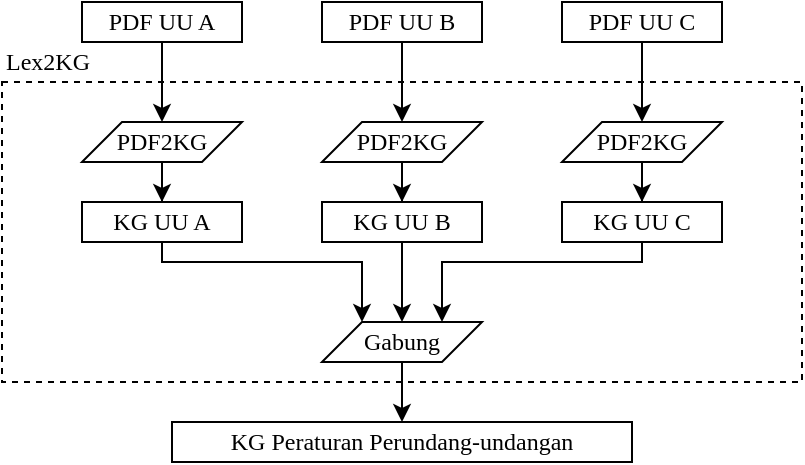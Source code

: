 <mxfile scale="4" border="0">
    <diagram id="HbQwXWWXTE_ilcSY9G0p" name="Page-1">
        <mxGraphModel dx="1422" dy="823" grid="1" gridSize="10" guides="1" tooltips="1" connect="1" arrows="1" fold="1" page="1" pageScale="1" pageWidth="850" pageHeight="1100" math="0" shadow="0">
            <root>
                <mxCell id="0"/>
                <mxCell id="1" parent="0"/>
                <mxCell id="62" value="" style="whiteSpace=wrap;html=1;dashed=1;fillColor=none;" parent="1" vertex="1">
                    <mxGeometry x="-80" y="400" width="400" height="150" as="geometry"/>
                </mxCell>
                <mxCell id="65" style="edgeStyle=orthogonalEdgeStyle;rounded=0;orthogonalLoop=1;jettySize=auto;html=1;entryX=0.5;entryY=0;entryDx=0;entryDy=0;" parent="1" source="2" target="64" edge="1">
                    <mxGeometry relative="1" as="geometry"/>
                </mxCell>
                <mxCell id="2" value="&lt;font&gt;PDF UU A&lt;/font&gt;" style="whiteSpace=wrap;html=1;fontFamily=Times New Roman;" parent="1" vertex="1">
                    <mxGeometry x="-40" y="360" width="80" height="20" as="geometry"/>
                </mxCell>
                <mxCell id="50" style="edgeStyle=orthogonalEdgeStyle;rounded=0;orthogonalLoop=1;jettySize=auto;html=1;" parent="1" source="44" target="49" edge="1">
                    <mxGeometry relative="1" as="geometry"/>
                </mxCell>
                <mxCell id="44" value="Gabung" style="shape=parallelogram;perimeter=parallelogramPerimeter;whiteSpace=wrap;html=1;fixedSize=1;fontFamily=Times New Roman;" parent="1" vertex="1">
                    <mxGeometry x="80" y="520" width="80" height="20" as="geometry"/>
                </mxCell>
                <mxCell id="49" value="KG Peraturan Perundang-undangan" style="whiteSpace=wrap;html=1;fontFamily=Times New Roman;" parent="1" vertex="1">
                    <mxGeometry x="5" y="570" width="230" height="20" as="geometry"/>
                </mxCell>
                <mxCell id="63" value="&lt;font face=&quot;Times New Roman&quot;&gt;Lex2KG&lt;/font&gt;" style="text;html=1;align=left;verticalAlign=middle;resizable=0;points=[];autosize=1;strokeColor=none;" parent="1" vertex="1">
                    <mxGeometry x="-80" y="380" width="60" height="20" as="geometry"/>
                </mxCell>
                <mxCell id="77" style="edgeStyle=orthogonalEdgeStyle;rounded=0;orthogonalLoop=1;jettySize=auto;html=1;entryX=0.5;entryY=0;entryDx=0;entryDy=0;" parent="1" source="64" target="66" edge="1">
                    <mxGeometry relative="1" as="geometry"/>
                </mxCell>
                <mxCell id="64" value="PDF2KG" style="shape=parallelogram;perimeter=parallelogramPerimeter;whiteSpace=wrap;html=1;fixedSize=1;fontFamily=Times New Roman;" parent="1" vertex="1">
                    <mxGeometry x="-40" y="420" width="80" height="20" as="geometry"/>
                </mxCell>
                <mxCell id="80" style="edgeStyle=orthogonalEdgeStyle;rounded=0;orthogonalLoop=1;jettySize=auto;html=1;entryX=0.25;entryY=0;entryDx=0;entryDy=0;" parent="1" source="66" target="44" edge="1">
                    <mxGeometry relative="1" as="geometry">
                        <Array as="points">
                            <mxPoint y="490"/>
                            <mxPoint x="100" y="490"/>
                        </Array>
                    </mxGeometry>
                </mxCell>
                <mxCell id="66" value="&lt;font&gt;KG UU A&lt;/font&gt;" style="whiteSpace=wrap;html=1;fontFamily=Times New Roman;" parent="1" vertex="1">
                    <mxGeometry x="-40" y="460" width="80" height="20" as="geometry"/>
                </mxCell>
                <mxCell id="67" style="edgeStyle=orthogonalEdgeStyle;rounded=0;orthogonalLoop=1;jettySize=auto;html=1;entryX=0.5;entryY=0;entryDx=0;entryDy=0;" parent="1" source="68" target="69" edge="1">
                    <mxGeometry relative="1" as="geometry"/>
                </mxCell>
                <mxCell id="68" value="&lt;font&gt;PDF UU B&lt;/font&gt;" style="whiteSpace=wrap;html=1;fontFamily=Times New Roman;" parent="1" vertex="1">
                    <mxGeometry x="80" y="360" width="80" height="20" as="geometry"/>
                </mxCell>
                <mxCell id="76" style="edgeStyle=orthogonalEdgeStyle;rounded=0;orthogonalLoop=1;jettySize=auto;html=1;entryX=0.5;entryY=0;entryDx=0;entryDy=0;" parent="1" source="69" target="70" edge="1">
                    <mxGeometry relative="1" as="geometry"/>
                </mxCell>
                <mxCell id="69" value="PDF2KG" style="shape=parallelogram;perimeter=parallelogramPerimeter;whiteSpace=wrap;html=1;fixedSize=1;fontFamily=Times New Roman;" parent="1" vertex="1">
                    <mxGeometry x="80" y="420" width="80" height="20" as="geometry"/>
                </mxCell>
                <mxCell id="79" value="" style="edgeStyle=orthogonalEdgeStyle;rounded=0;orthogonalLoop=1;jettySize=auto;html=1;" parent="1" source="70" target="44" edge="1">
                    <mxGeometry relative="1" as="geometry"/>
                </mxCell>
                <mxCell id="70" value="&lt;font&gt;KG UU B&lt;/font&gt;" style="whiteSpace=wrap;html=1;fontFamily=Times New Roman;" parent="1" vertex="1">
                    <mxGeometry x="80" y="460" width="80" height="20" as="geometry"/>
                </mxCell>
                <mxCell id="71" style="edgeStyle=orthogonalEdgeStyle;rounded=0;orthogonalLoop=1;jettySize=auto;html=1;entryX=0.5;entryY=0;entryDx=0;entryDy=0;" parent="1" source="72" target="73" edge="1">
                    <mxGeometry relative="1" as="geometry"/>
                </mxCell>
                <mxCell id="72" value="&lt;font&gt;PDF UU C&lt;/font&gt;" style="whiteSpace=wrap;html=1;fontFamily=Times New Roman;" parent="1" vertex="1">
                    <mxGeometry x="200" y="360" width="80" height="20" as="geometry"/>
                </mxCell>
                <mxCell id="75" style="edgeStyle=orthogonalEdgeStyle;rounded=0;orthogonalLoop=1;jettySize=auto;html=1;" parent="1" source="73" target="74" edge="1">
                    <mxGeometry relative="1" as="geometry"/>
                </mxCell>
                <mxCell id="73" value="PDF2KG" style="shape=parallelogram;perimeter=parallelogramPerimeter;whiteSpace=wrap;html=1;fixedSize=1;fontFamily=Times New Roman;" parent="1" vertex="1">
                    <mxGeometry x="200" y="420" width="80" height="20" as="geometry"/>
                </mxCell>
                <mxCell id="78" style="edgeStyle=orthogonalEdgeStyle;rounded=0;orthogonalLoop=1;jettySize=auto;html=1;entryX=0.75;entryY=0;entryDx=0;entryDy=0;" parent="1" source="74" target="44" edge="1">
                    <mxGeometry relative="1" as="geometry">
                        <Array as="points">
                            <mxPoint x="240" y="490"/>
                            <mxPoint x="140" y="490"/>
                        </Array>
                    </mxGeometry>
                </mxCell>
                <mxCell id="74" value="&lt;font&gt;KG UU C&lt;/font&gt;" style="whiteSpace=wrap;html=1;fontFamily=Times New Roman;" parent="1" vertex="1">
                    <mxGeometry x="200" y="460" width="80" height="20" as="geometry"/>
                </mxCell>
            </root>
        </mxGraphModel>
    </diagram>
</mxfile>
